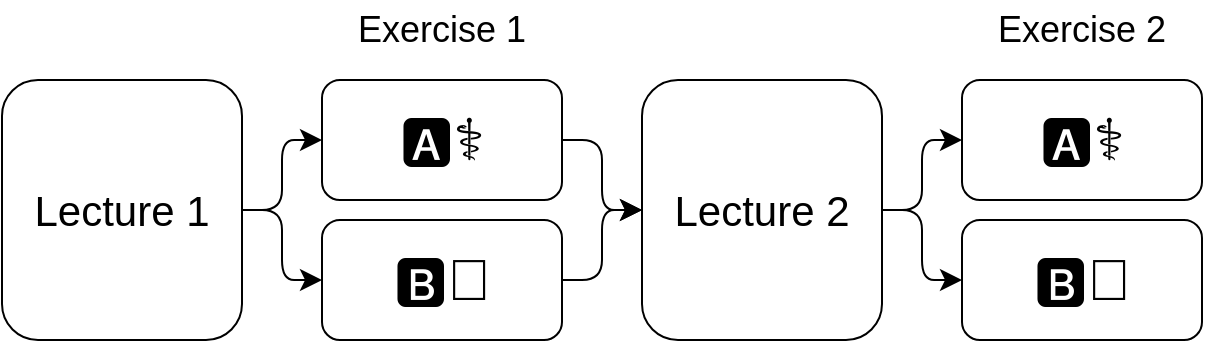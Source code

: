 <mxfile version="21.6.8" type="device">
  <diagram name="Page-1" id="lowAa0-_7kYHMRAOUzrC">
    <mxGraphModel dx="780" dy="504" grid="1" gridSize="10" guides="1" tooltips="1" connect="1" arrows="1" fold="1" page="1" pageScale="1" pageWidth="850" pageHeight="1100" math="0" shadow="0">
      <root>
        <mxCell id="0" />
        <mxCell id="1" parent="0" />
        <mxCell id="I9ZCiwq9qO73S9Ty47fn-1" value="&lt;font style=&quot;font-size: 29px;&quot;&gt;🅰⚕&lt;/font&gt;" style="rounded=1;whiteSpace=wrap;html=1;" vertex="1" parent="1">
          <mxGeometry x="200" y="240" width="120" height="60" as="geometry" />
        </mxCell>
        <mxCell id="I9ZCiwq9qO73S9Ty47fn-2" value="&lt;span style=&quot;font-size: 29px;&quot;&gt;🅱👥&lt;/span&gt;" style="rounded=1;whiteSpace=wrap;html=1;" vertex="1" parent="1">
          <mxGeometry x="200" y="310" width="120" height="60" as="geometry" />
        </mxCell>
        <mxCell id="I9ZCiwq9qO73S9Ty47fn-4" value="Lecture 1" style="rounded=1;whiteSpace=wrap;html=1;fontSize=21;" vertex="1" parent="1">
          <mxGeometry x="40" y="240" width="120" height="130" as="geometry" />
        </mxCell>
        <mxCell id="I9ZCiwq9qO73S9Ty47fn-5" value="" style="edgeStyle=elbowEdgeStyle;elbow=horizontal;endArrow=classic;html=1;rounded=1;endSize=8;startSize=8;exitX=1;exitY=0.5;exitDx=0;exitDy=0;entryX=0;entryY=0.5;entryDx=0;entryDy=0;" edge="1" parent="1" source="I9ZCiwq9qO73S9Ty47fn-4" target="I9ZCiwq9qO73S9Ty47fn-1">
          <mxGeometry width="50" height="50" relative="1" as="geometry">
            <mxPoint x="160" y="210" as="sourcePoint" />
            <mxPoint x="210" y="160" as="targetPoint" />
          </mxGeometry>
        </mxCell>
        <mxCell id="I9ZCiwq9qO73S9Ty47fn-6" value="" style="edgeStyle=elbowEdgeStyle;elbow=horizontal;endArrow=classic;html=1;rounded=1;endSize=8;startSize=8;exitX=1;exitY=0.5;exitDx=0;exitDy=0;entryX=0;entryY=0.5;entryDx=0;entryDy=0;" edge="1" parent="1" source="I9ZCiwq9qO73S9Ty47fn-4" target="I9ZCiwq9qO73S9Ty47fn-2">
          <mxGeometry width="50" height="50" relative="1" as="geometry">
            <mxPoint x="170" y="315" as="sourcePoint" />
            <mxPoint x="210" y="280" as="targetPoint" />
          </mxGeometry>
        </mxCell>
        <mxCell id="I9ZCiwq9qO73S9Ty47fn-8" value="&lt;font style=&quot;font-size: 29px;&quot;&gt;🅰⚕&lt;/font&gt;" style="rounded=1;whiteSpace=wrap;html=1;" vertex="1" parent="1">
          <mxGeometry x="520" y="240" width="120" height="60" as="geometry" />
        </mxCell>
        <mxCell id="I9ZCiwq9qO73S9Ty47fn-9" value="&lt;span style=&quot;font-size: 29px;&quot;&gt;🅱👥&lt;/span&gt;" style="rounded=1;whiteSpace=wrap;html=1;" vertex="1" parent="1">
          <mxGeometry x="520" y="310" width="120" height="60" as="geometry" />
        </mxCell>
        <mxCell id="I9ZCiwq9qO73S9Ty47fn-10" value="Lecture 2" style="rounded=1;whiteSpace=wrap;html=1;fontSize=21;" vertex="1" parent="1">
          <mxGeometry x="360" y="240" width="120" height="130" as="geometry" />
        </mxCell>
        <mxCell id="I9ZCiwq9qO73S9Ty47fn-11" value="" style="edgeStyle=elbowEdgeStyle;elbow=horizontal;endArrow=classic;html=1;rounded=1;endSize=8;startSize=8;exitX=1;exitY=0.5;exitDx=0;exitDy=0;entryX=0;entryY=0.5;entryDx=0;entryDy=0;" edge="1" parent="1" source="I9ZCiwq9qO73S9Ty47fn-10" target="I9ZCiwq9qO73S9Ty47fn-8">
          <mxGeometry width="50" height="50" relative="1" as="geometry">
            <mxPoint x="480" y="210" as="sourcePoint" />
            <mxPoint x="530" y="160" as="targetPoint" />
          </mxGeometry>
        </mxCell>
        <mxCell id="I9ZCiwq9qO73S9Ty47fn-12" value="" style="edgeStyle=elbowEdgeStyle;elbow=horizontal;endArrow=classic;html=1;rounded=1;endSize=8;startSize=8;exitX=1;exitY=0.5;exitDx=0;exitDy=0;entryX=0;entryY=0.5;entryDx=0;entryDy=0;" edge="1" parent="1" source="I9ZCiwq9qO73S9Ty47fn-10" target="I9ZCiwq9qO73S9Ty47fn-9">
          <mxGeometry width="50" height="50" relative="1" as="geometry">
            <mxPoint x="490" y="315" as="sourcePoint" />
            <mxPoint x="530" y="280" as="targetPoint" />
          </mxGeometry>
        </mxCell>
        <mxCell id="I9ZCiwq9qO73S9Ty47fn-14" value="" style="edgeStyle=elbowEdgeStyle;elbow=horizontal;endArrow=classic;html=1;rounded=1;endSize=8;startSize=8;exitX=1;exitY=0.5;exitDx=0;exitDy=0;entryX=0;entryY=0.5;entryDx=0;entryDy=0;" edge="1" parent="1" source="I9ZCiwq9qO73S9Ty47fn-2" target="I9ZCiwq9qO73S9Ty47fn-10">
          <mxGeometry width="50" height="50" relative="1" as="geometry">
            <mxPoint x="330" y="390" as="sourcePoint" />
            <mxPoint x="370" y="425" as="targetPoint" />
          </mxGeometry>
        </mxCell>
        <mxCell id="I9ZCiwq9qO73S9Ty47fn-15" value="" style="edgeStyle=elbowEdgeStyle;elbow=horizontal;endArrow=classic;html=1;rounded=1;endSize=8;startSize=8;exitX=1;exitY=0.5;exitDx=0;exitDy=0;entryX=0;entryY=0.5;entryDx=0;entryDy=0;" edge="1" parent="1" source="I9ZCiwq9qO73S9Ty47fn-1" target="I9ZCiwq9qO73S9Ty47fn-10">
          <mxGeometry width="50" height="50" relative="1" as="geometry">
            <mxPoint x="330" y="200" as="sourcePoint" />
            <mxPoint x="370" y="235" as="targetPoint" />
          </mxGeometry>
        </mxCell>
        <mxCell id="I9ZCiwq9qO73S9Ty47fn-16" value="Exercise 1" style="text;html=1;strokeColor=none;fillColor=none;align=center;verticalAlign=middle;whiteSpace=wrap;rounded=0;fontSize=18;" vertex="1" parent="1">
          <mxGeometry x="200" y="200" width="120" height="30" as="geometry" />
        </mxCell>
        <mxCell id="I9ZCiwq9qO73S9Ty47fn-17" value="Exercise 2" style="text;html=1;strokeColor=none;fillColor=none;align=center;verticalAlign=middle;whiteSpace=wrap;rounded=0;fontSize=18;" vertex="1" parent="1">
          <mxGeometry x="520" y="200" width="120" height="30" as="geometry" />
        </mxCell>
      </root>
    </mxGraphModel>
  </diagram>
</mxfile>
